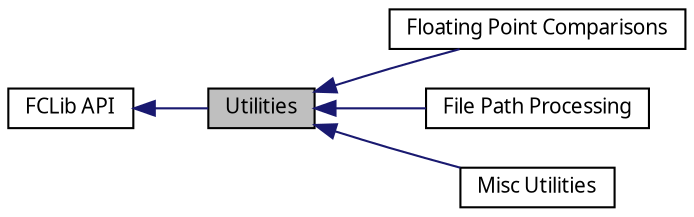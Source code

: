 digraph structs
{
  edge [fontname="FreeSans.ttf",fontsize=8,labelfontname="FreeSans.ttf",labelfontsize=8];
  node [fontname="FreeSans.ttf",fontsize=10,shape=record];
rankdir=LR;
  Node2 [label="Floating Point Comparisons",height=0.2,width=0.4,color="black", fillcolor="white", style="filled",URL="$group__PublicFloatingPoint.html"];
  Node0 [label="Utilities",height=0.2,width=0.4,color="black", fillcolor="grey75", style="filled" fontcolor="black"];
  Node3 [label="File Path Processing",height=0.2,width=0.4,color="black", fillcolor="white", style="filled",URL="$group__FilePathUtilities.html"];
  Node1 [label="FCLib API",height=0.2,width=0.4,color="black", fillcolor="white", style="filled",URL="$group__API.html"];
  Node4 [label="Misc Utilities",height=0.2,width=0.4,color="black", fillcolor="white", style="filled",URL="$group__MiscUtilities.html"];
  Node1->Node0 [shape=plaintext, color="midnightblue", dir="back", style="solid"];
  Node0->Node2 [shape=plaintext, color="midnightblue", dir="back", style="solid"];
  Node0->Node3 [shape=plaintext, color="midnightblue", dir="back", style="solid"];
  Node0->Node4 [shape=plaintext, color="midnightblue", dir="back", style="solid"];
}
